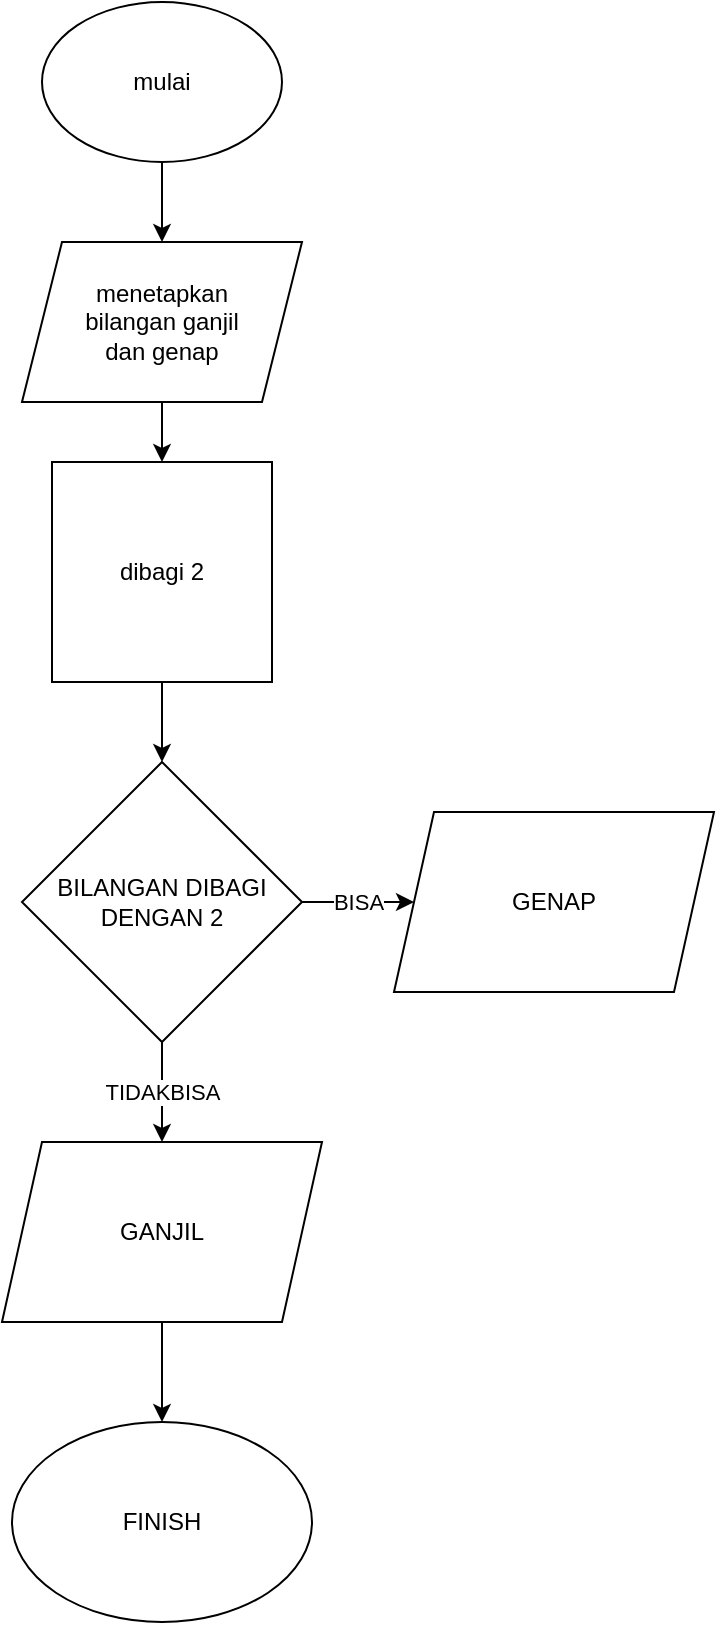 <mxfile version="22.0.4" type="github">
  <diagram id="C5RBs43oDa-KdzZeNtuy" name="Page-1">
    <mxGraphModel dx="880" dy="470" grid="1" gridSize="10" guides="1" tooltips="1" connect="1" arrows="1" fold="1" page="1" pageScale="1" pageWidth="827" pageHeight="1169" math="0" shadow="0">
      <root>
        <mxCell id="WIyWlLk6GJQsqaUBKTNV-0" />
        <mxCell id="WIyWlLk6GJQsqaUBKTNV-1" parent="WIyWlLk6GJQsqaUBKTNV-0" />
        <mxCell id="qVR0KcIEbsPTxcFp8vvx-2" value="" style="edgeStyle=orthogonalEdgeStyle;rounded=0;orthogonalLoop=1;jettySize=auto;html=1;" edge="1" parent="WIyWlLk6GJQsqaUBKTNV-1" source="qVR0KcIEbsPTxcFp8vvx-0" target="qVR0KcIEbsPTxcFp8vvx-1">
          <mxGeometry relative="1" as="geometry" />
        </mxCell>
        <mxCell id="qVR0KcIEbsPTxcFp8vvx-0" value="mulai" style="ellipse;whiteSpace=wrap;html=1;" vertex="1" parent="WIyWlLk6GJQsqaUBKTNV-1">
          <mxGeometry x="354" y="40" width="120" height="80" as="geometry" />
        </mxCell>
        <mxCell id="qVR0KcIEbsPTxcFp8vvx-4" value="" style="edgeStyle=orthogonalEdgeStyle;rounded=0;orthogonalLoop=1;jettySize=auto;html=1;" edge="1" parent="WIyWlLk6GJQsqaUBKTNV-1" source="qVR0KcIEbsPTxcFp8vvx-1" target="qVR0KcIEbsPTxcFp8vvx-3">
          <mxGeometry relative="1" as="geometry" />
        </mxCell>
        <mxCell id="qVR0KcIEbsPTxcFp8vvx-1" value="&lt;div&gt;menetapkan &lt;br&gt;&lt;/div&gt;&lt;div&gt;bilangan ganjil&lt;/div&gt;&lt;div&gt;dan genap&lt;br&gt;&lt;/div&gt;" style="shape=parallelogram;perimeter=parallelogramPerimeter;whiteSpace=wrap;html=1;fixedSize=1;" vertex="1" parent="WIyWlLk6GJQsqaUBKTNV-1">
          <mxGeometry x="344" y="160" width="140" height="80" as="geometry" />
        </mxCell>
        <mxCell id="qVR0KcIEbsPTxcFp8vvx-6" value="" style="edgeStyle=orthogonalEdgeStyle;rounded=0;orthogonalLoop=1;jettySize=auto;html=1;" edge="1" parent="WIyWlLk6GJQsqaUBKTNV-1" source="qVR0KcIEbsPTxcFp8vvx-3" target="qVR0KcIEbsPTxcFp8vvx-5">
          <mxGeometry relative="1" as="geometry" />
        </mxCell>
        <mxCell id="qVR0KcIEbsPTxcFp8vvx-3" value="dibagi 2" style="whiteSpace=wrap;html=1;aspect=fixed;" vertex="1" parent="WIyWlLk6GJQsqaUBKTNV-1">
          <mxGeometry x="359" y="270" width="110" height="110" as="geometry" />
        </mxCell>
        <mxCell id="qVR0KcIEbsPTxcFp8vvx-9" value="BISA" style="edgeStyle=orthogonalEdgeStyle;rounded=0;orthogonalLoop=1;jettySize=auto;html=1;" edge="1" parent="WIyWlLk6GJQsqaUBKTNV-1" source="qVR0KcIEbsPTxcFp8vvx-5" target="qVR0KcIEbsPTxcFp8vvx-7">
          <mxGeometry relative="1" as="geometry" />
        </mxCell>
        <mxCell id="qVR0KcIEbsPTxcFp8vvx-10" value="TIDAKBISA" style="edgeStyle=orthogonalEdgeStyle;rounded=0;orthogonalLoop=1;jettySize=auto;html=1;" edge="1" parent="WIyWlLk6GJQsqaUBKTNV-1" source="qVR0KcIEbsPTxcFp8vvx-5" target="qVR0KcIEbsPTxcFp8vvx-8">
          <mxGeometry relative="1" as="geometry" />
        </mxCell>
        <mxCell id="qVR0KcIEbsPTxcFp8vvx-5" value="&lt;div&gt;BILANGAN DIBAGI &lt;br&gt;&lt;/div&gt;&lt;div&gt;DENGAN 2&lt;br&gt;&lt;/div&gt;" style="rhombus;whiteSpace=wrap;html=1;" vertex="1" parent="WIyWlLk6GJQsqaUBKTNV-1">
          <mxGeometry x="344" y="420" width="140" height="140" as="geometry" />
        </mxCell>
        <mxCell id="qVR0KcIEbsPTxcFp8vvx-7" value="GENAP" style="shape=parallelogram;perimeter=parallelogramPerimeter;whiteSpace=wrap;html=1;fixedSize=1;" vertex="1" parent="WIyWlLk6GJQsqaUBKTNV-1">
          <mxGeometry x="530" y="445" width="160" height="90" as="geometry" />
        </mxCell>
        <mxCell id="qVR0KcIEbsPTxcFp8vvx-12" value="" style="edgeStyle=orthogonalEdgeStyle;rounded=0;orthogonalLoop=1;jettySize=auto;html=1;" edge="1" parent="WIyWlLk6GJQsqaUBKTNV-1" source="qVR0KcIEbsPTxcFp8vvx-8" target="qVR0KcIEbsPTxcFp8vvx-11">
          <mxGeometry relative="1" as="geometry" />
        </mxCell>
        <mxCell id="qVR0KcIEbsPTxcFp8vvx-8" value="GANJIL" style="shape=parallelogram;perimeter=parallelogramPerimeter;whiteSpace=wrap;html=1;fixedSize=1;" vertex="1" parent="WIyWlLk6GJQsqaUBKTNV-1">
          <mxGeometry x="334" y="610" width="160" height="90" as="geometry" />
        </mxCell>
        <mxCell id="qVR0KcIEbsPTxcFp8vvx-11" value="FINISH" style="ellipse;whiteSpace=wrap;html=1;" vertex="1" parent="WIyWlLk6GJQsqaUBKTNV-1">
          <mxGeometry x="339" y="750" width="150" height="100" as="geometry" />
        </mxCell>
      </root>
    </mxGraphModel>
  </diagram>
</mxfile>

